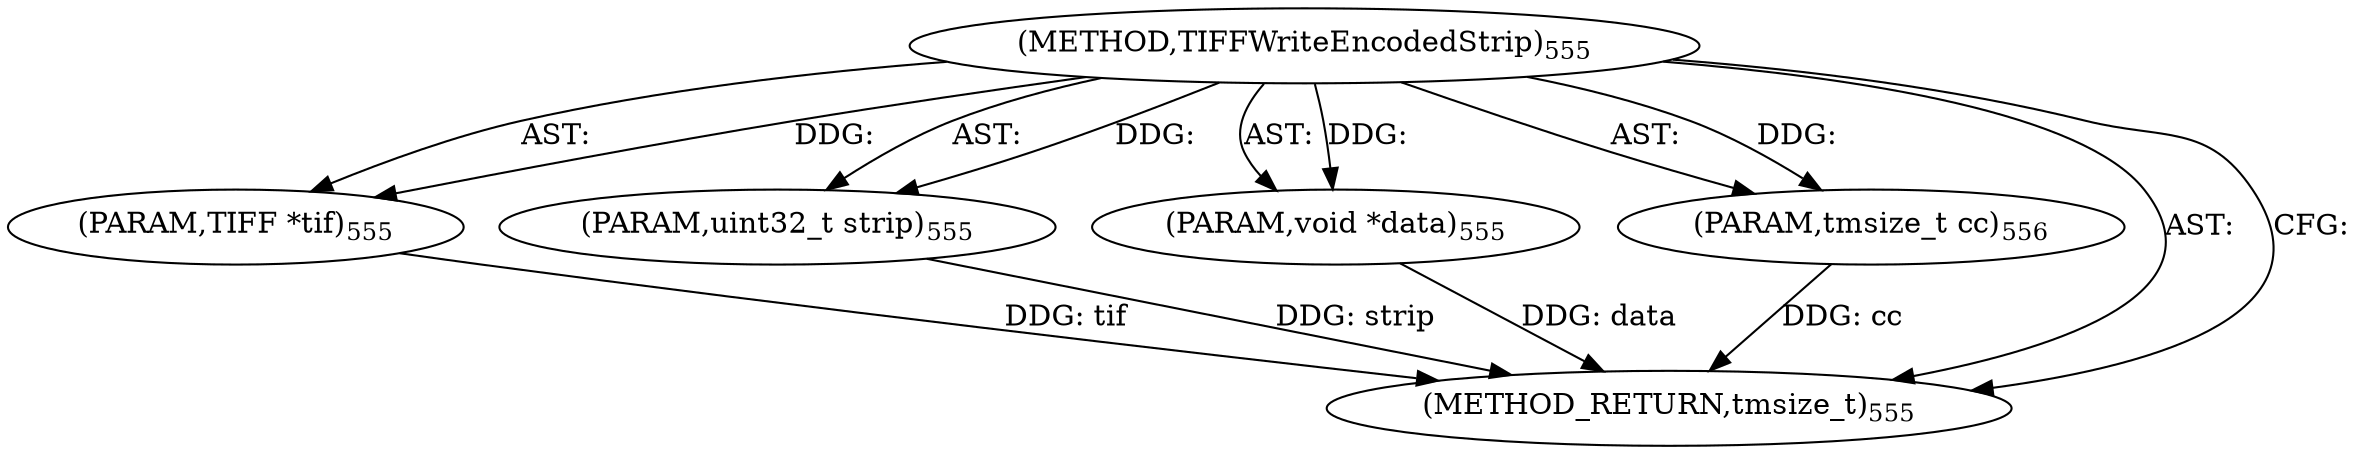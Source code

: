 digraph "TIFFWriteEncodedStrip" {  
"9168" [label = <(METHOD,TIFFWriteEncodedStrip)<SUB>555</SUB>> ]
"9169" [label = <(PARAM,TIFF *tif)<SUB>555</SUB>> ]
"9170" [label = <(PARAM,uint32_t strip)<SUB>555</SUB>> ]
"9171" [label = <(PARAM,void *data)<SUB>555</SUB>> ]
"9172" [label = <(PARAM,tmsize_t cc)<SUB>556</SUB>> ]
"9173" [label = <(METHOD_RETURN,tmsize_t)<SUB>555</SUB>> ]
  "9168" -> "9169"  [ label = "AST: "] 
  "9168" -> "9170"  [ label = "AST: "] 
  "9168" -> "9171"  [ label = "AST: "] 
  "9168" -> "9172"  [ label = "AST: "] 
  "9168" -> "9173"  [ label = "AST: "] 
  "9168" -> "9173"  [ label = "CFG: "] 
  "9169" -> "9173"  [ label = "DDG: tif"] 
  "9170" -> "9173"  [ label = "DDG: strip"] 
  "9171" -> "9173"  [ label = "DDG: data"] 
  "9172" -> "9173"  [ label = "DDG: cc"] 
  "9168" -> "9169"  [ label = "DDG: "] 
  "9168" -> "9170"  [ label = "DDG: "] 
  "9168" -> "9171"  [ label = "DDG: "] 
  "9168" -> "9172"  [ label = "DDG: "] 
}
